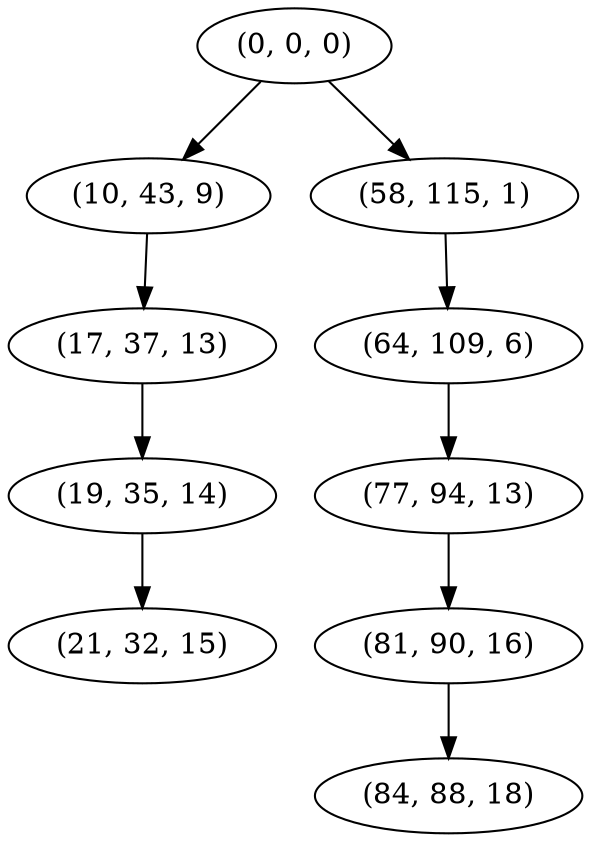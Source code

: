 digraph tree {
    "(0, 0, 0)";
    "(10, 43, 9)";
    "(17, 37, 13)";
    "(19, 35, 14)";
    "(21, 32, 15)";
    "(58, 115, 1)";
    "(64, 109, 6)";
    "(77, 94, 13)";
    "(81, 90, 16)";
    "(84, 88, 18)";
    "(0, 0, 0)" -> "(10, 43, 9)";
    "(0, 0, 0)" -> "(58, 115, 1)";
    "(10, 43, 9)" -> "(17, 37, 13)";
    "(17, 37, 13)" -> "(19, 35, 14)";
    "(19, 35, 14)" -> "(21, 32, 15)";
    "(58, 115, 1)" -> "(64, 109, 6)";
    "(64, 109, 6)" -> "(77, 94, 13)";
    "(77, 94, 13)" -> "(81, 90, 16)";
    "(81, 90, 16)" -> "(84, 88, 18)";
}
